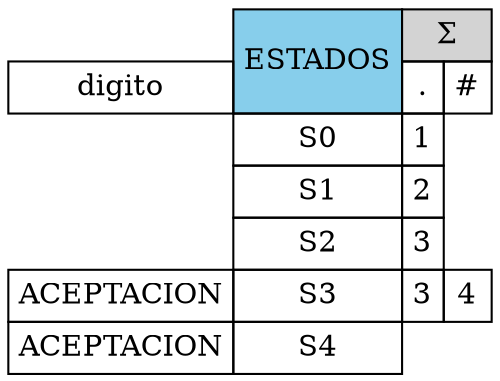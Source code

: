 digraph html { 
abc [shape=none, margin=0, label=< 
<TABLE BORDER="0" CELLBORDER="1" CELLSPACING="0" CELLPADDING="4">
<TR><TD BORDER="0"></TD><TD COLSPAN = "1" ROWSPAN = "2" BGCOLOR="skyblue">ESTADOS</TD><TD COLSPAN="1000" BGCOLOR="lightgrey">Σ</TD></TR><TR><TD>digito</TD><TD>.</TD><TD>#</TD></TR><TR><TD BORDER = "0"></TD><TD>S0</TD><TD>1</TD></TR><TR><TD BORDER = "0"></TD><TD>S1</TD><TD>2</TD></TR><TR><TD BORDER = "0"></TD><TD>S2</TD><TD>3</TD></TR><TR><TD>ACEPTACION</TD><TD>S3</TD><TD>3</TD><TD>4</TD></TR><TR><TD>ACEPTACION</TD><TD>S4</TD></TR>    </TABLE>>];
}
